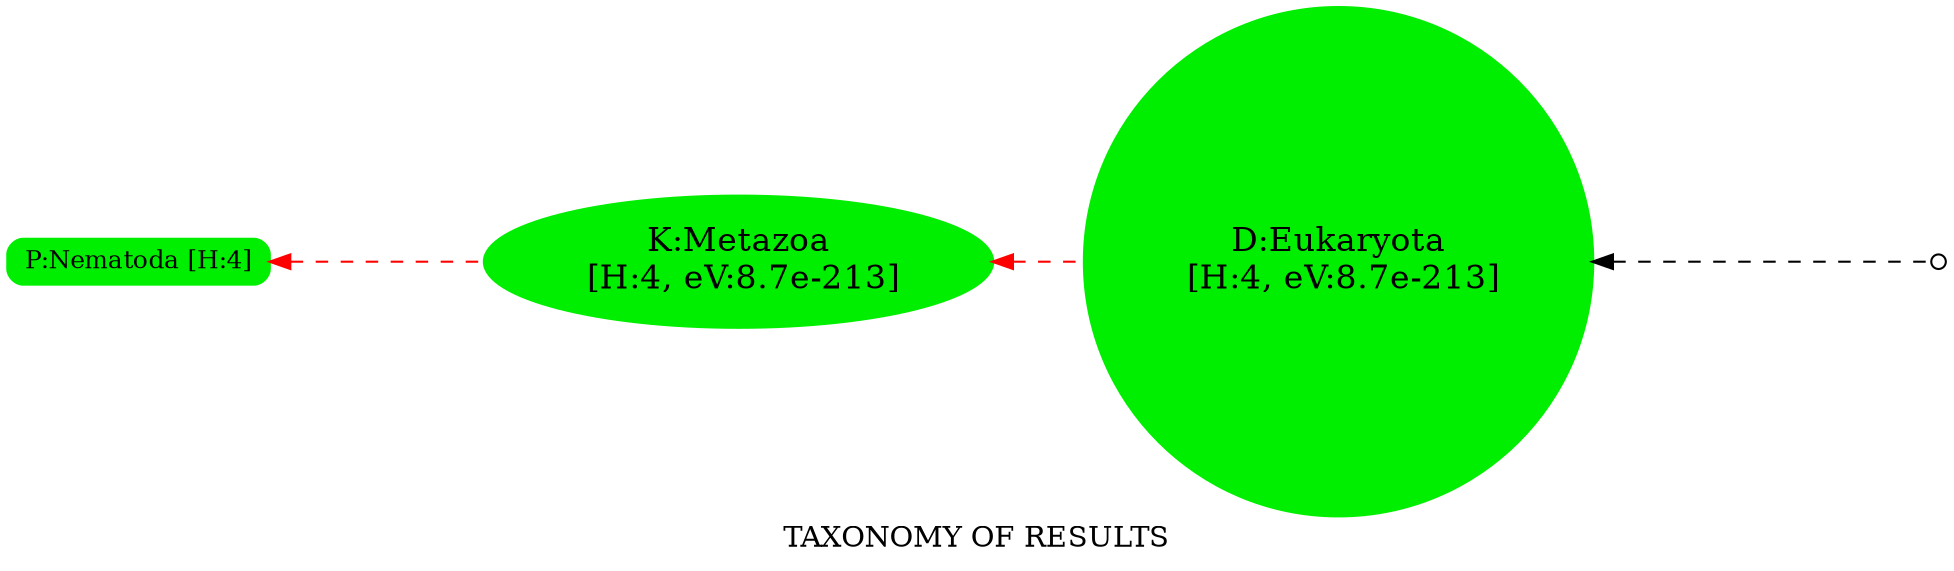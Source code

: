 digraph TaxG
    {
    root="N/D";
    layout=twopi;
    edge [style=dashed dir=back];
    node [shape=plaintext];
    ranksep=4;
    label = "TAXONOMY OF RESULTS";
    center = 1;
# --- NODES FOLLOW --- 
    "N/D"[shape=circle,label="",width=0.1,height=0.1]
    "P:Nematoda"[shape=box width=0.01 height=0.01 style="rounded,filled,bold" color="#00ee00"  fillcolor="#00ee00" tooltip="HITS: 4 , best eV:8.7e-213, avg eV:1.7e-02, worst eV:6.7e-02" fontsize=12  label="P:Nematoda [H:4]"]
    "D:Eukaryota"[shape=box width=0.01 height=0.01 style="rounded,filled,bold" color="#00ee00"  fillcolor="#00ee00" tooltip="HITS: 4 , best eV:8.7e-213, avg eV:1.7e-02, worst eV:6.7e-02" shape=circle fontsize=16  label="D:Eukaryota\n [H:4, eV:8.7e-213]"]
    "K:Metazoa"[shape=box width=0.01 height=0.01 style="rounded,filled,bold" color="#00ee00"  fillcolor="#00ee00" tooltip="HITS: 4 , best eV:8.7e-213, avg eV:1.7e-02, worst eV:6.7e-02" shape=ellipse fontsize=16  label="K:Metazoa\n [H:4, eV:8.7e-213]"]
# --- EDGES FOLLOW --- 
    "P:Nematoda" -> "K:Metazoa"[color = "#ff0000" ];
    "D:Eukaryota" -> "N/D"[];
    "K:Metazoa" -> "D:Eukaryota"[color = "#ff0000" ];
}

